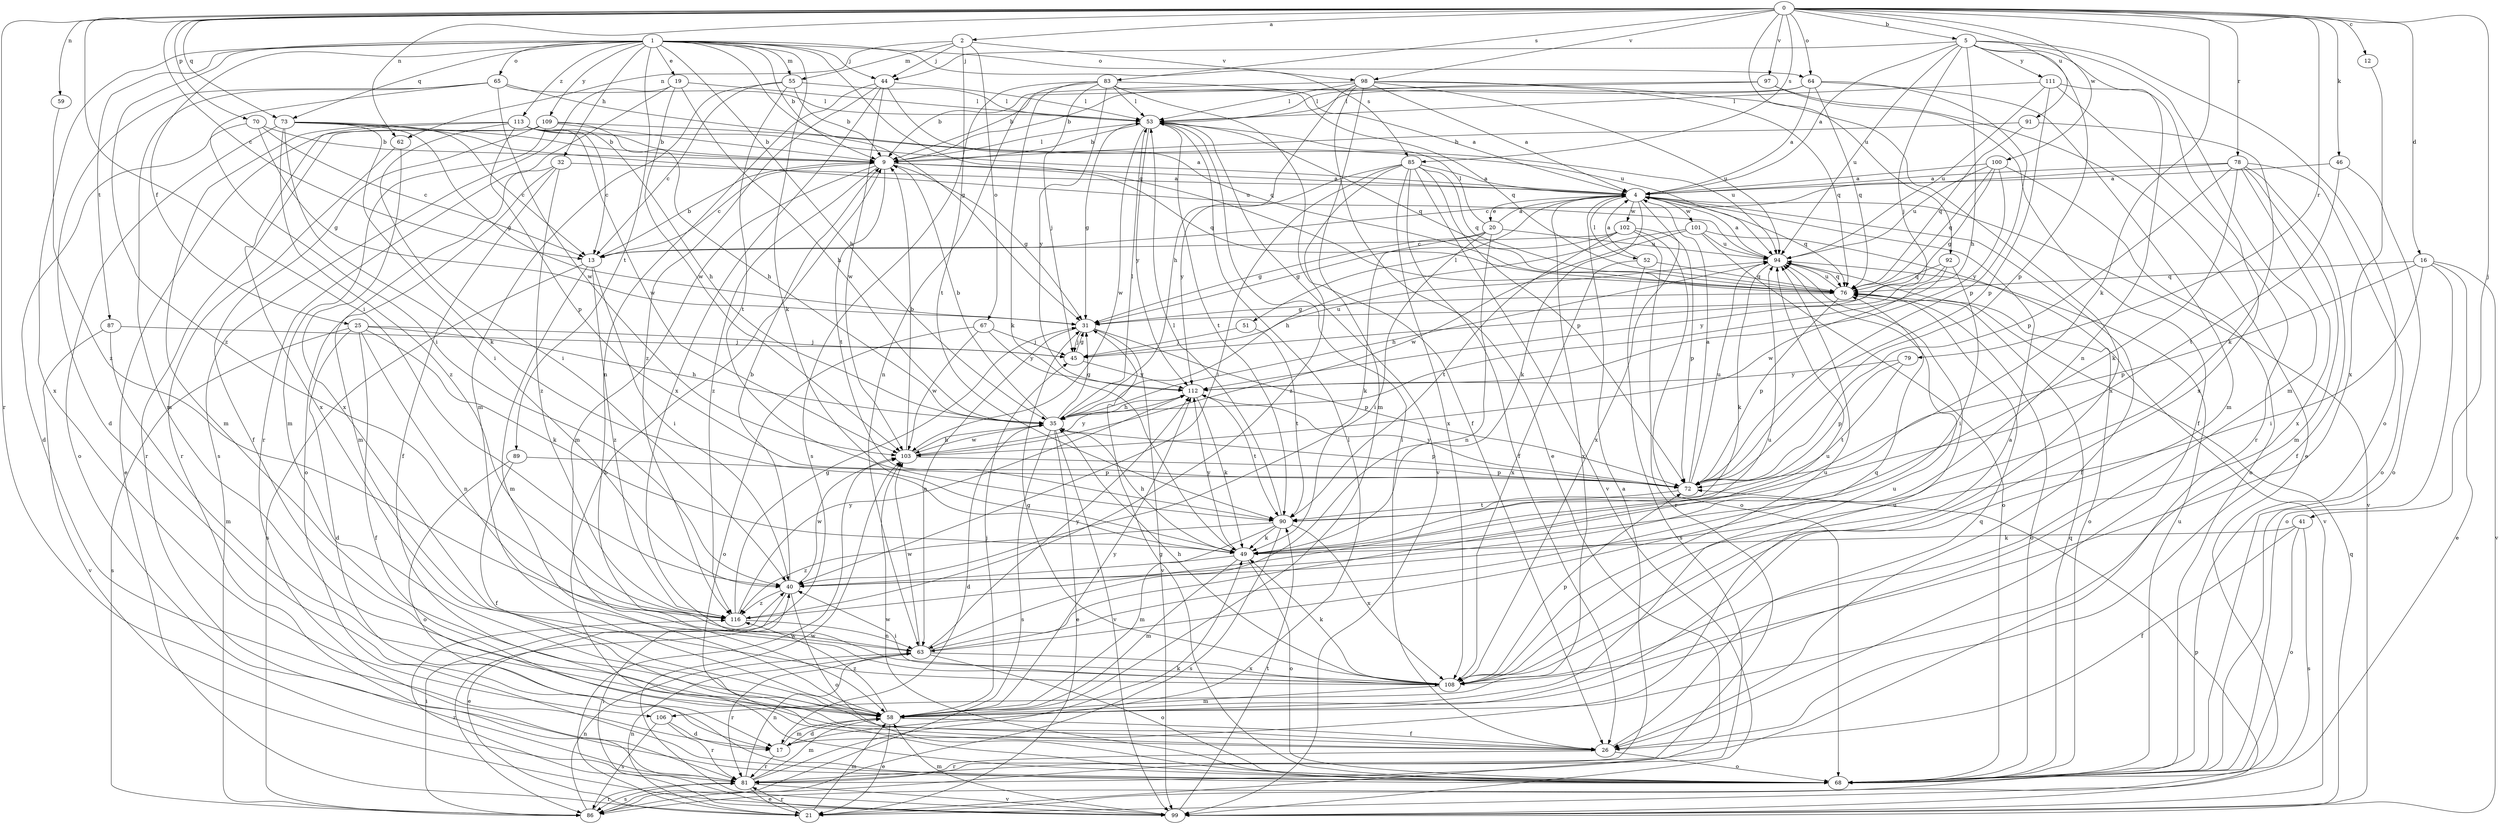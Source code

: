 strict digraph  {
0;
1;
2;
4;
5;
9;
12;
13;
16;
17;
19;
20;
21;
25;
26;
31;
32;
35;
40;
41;
44;
45;
46;
49;
51;
52;
53;
55;
58;
59;
62;
63;
64;
65;
67;
68;
70;
72;
73;
76;
78;
79;
81;
83;
85;
86;
87;
89;
90;
91;
92;
94;
97;
98;
99;
100;
101;
102;
103;
106;
108;
109;
111;
112;
113;
116;
0 -> 2  [label=a];
0 -> 5  [label=b];
0 -> 12  [label=c];
0 -> 13  [label=c];
0 -> 16  [label=d];
0 -> 40  [label=i];
0 -> 41  [label=j];
0 -> 46  [label=k];
0 -> 49  [label=k];
0 -> 59  [label=n];
0 -> 62  [label=n];
0 -> 64  [label=o];
0 -> 70  [label=p];
0 -> 73  [label=q];
0 -> 78  [label=r];
0 -> 79  [label=r];
0 -> 81  [label=r];
0 -> 83  [label=s];
0 -> 85  [label=s];
0 -> 91  [label=u];
0 -> 92  [label=u];
0 -> 97  [label=v];
0 -> 98  [label=v];
0 -> 100  [label=w];
1 -> 9  [label=b];
1 -> 19  [label=e];
1 -> 25  [label=f];
1 -> 31  [label=g];
1 -> 32  [label=h];
1 -> 35  [label=h];
1 -> 44  [label=j];
1 -> 49  [label=k];
1 -> 55  [label=m];
1 -> 64  [label=o];
1 -> 65  [label=o];
1 -> 73  [label=q];
1 -> 76  [label=q];
1 -> 85  [label=s];
1 -> 87  [label=t];
1 -> 89  [label=t];
1 -> 106  [label=x];
1 -> 109  [label=y];
1 -> 113  [label=z];
1 -> 116  [label=z];
2 -> 44  [label=j];
2 -> 55  [label=m];
2 -> 62  [label=n];
2 -> 67  [label=o];
2 -> 90  [label=t];
2 -> 98  [label=v];
4 -> 20  [label=e];
4 -> 26  [label=f];
4 -> 49  [label=k];
4 -> 51  [label=l];
4 -> 52  [label=l];
4 -> 76  [label=q];
4 -> 99  [label=v];
4 -> 101  [label=w];
4 -> 102  [label=w];
4 -> 106  [label=x];
4 -> 108  [label=x];
5 -> 4  [label=a];
5 -> 35  [label=h];
5 -> 44  [label=j];
5 -> 45  [label=j];
5 -> 58  [label=m];
5 -> 63  [label=n];
5 -> 68  [label=o];
5 -> 72  [label=p];
5 -> 94  [label=u];
5 -> 111  [label=y];
9 -> 4  [label=a];
9 -> 13  [label=c];
9 -> 31  [label=g];
9 -> 53  [label=l];
9 -> 58  [label=m];
9 -> 76  [label=q];
9 -> 90  [label=t];
9 -> 116  [label=z];
12 -> 108  [label=x];
13 -> 9  [label=b];
13 -> 40  [label=i];
13 -> 58  [label=m];
13 -> 86  [label=s];
13 -> 116  [label=z];
16 -> 21  [label=e];
16 -> 40  [label=i];
16 -> 68  [label=o];
16 -> 72  [label=p];
16 -> 76  [label=q];
16 -> 99  [label=v];
17 -> 53  [label=l];
17 -> 58  [label=m];
17 -> 81  [label=r];
17 -> 94  [label=u];
19 -> 35  [label=h];
19 -> 53  [label=l];
19 -> 81  [label=r];
19 -> 86  [label=s];
19 -> 103  [label=w];
20 -> 4  [label=a];
20 -> 31  [label=g];
20 -> 40  [label=i];
20 -> 49  [label=k];
20 -> 53  [label=l];
20 -> 63  [label=n];
20 -> 94  [label=u];
21 -> 58  [label=m];
21 -> 63  [label=n];
21 -> 81  [label=r];
21 -> 103  [label=w];
25 -> 17  [label=d];
25 -> 26  [label=f];
25 -> 35  [label=h];
25 -> 45  [label=j];
25 -> 49  [label=k];
25 -> 63  [label=n];
25 -> 86  [label=s];
26 -> 53  [label=l];
26 -> 68  [label=o];
26 -> 76  [label=q];
26 -> 81  [label=r];
31 -> 45  [label=j];
31 -> 63  [label=n];
31 -> 72  [label=p];
31 -> 99  [label=v];
32 -> 4  [label=a];
32 -> 26  [label=f];
32 -> 58  [label=m];
32 -> 68  [label=o];
32 -> 116  [label=z];
35 -> 9  [label=b];
35 -> 17  [label=d];
35 -> 21  [label=e];
35 -> 31  [label=g];
35 -> 53  [label=l];
35 -> 72  [label=p];
35 -> 86  [label=s];
35 -> 99  [label=v];
35 -> 103  [label=w];
40 -> 9  [label=b];
40 -> 21  [label=e];
40 -> 68  [label=o];
40 -> 103  [label=w];
40 -> 116  [label=z];
41 -> 26  [label=f];
41 -> 49  [label=k];
41 -> 68  [label=o];
41 -> 86  [label=s];
44 -> 53  [label=l];
44 -> 63  [label=n];
44 -> 76  [label=q];
44 -> 103  [label=w];
44 -> 108  [label=x];
44 -> 116  [label=z];
45 -> 31  [label=g];
45 -> 94  [label=u];
45 -> 112  [label=y];
46 -> 4  [label=a];
46 -> 68  [label=o];
46 -> 90  [label=t];
49 -> 35  [label=h];
49 -> 40  [label=i];
49 -> 58  [label=m];
49 -> 68  [label=o];
49 -> 112  [label=y];
51 -> 45  [label=j];
51 -> 90  [label=t];
52 -> 4  [label=a];
52 -> 76  [label=q];
52 -> 86  [label=s];
52 -> 108  [label=x];
53 -> 9  [label=b];
53 -> 31  [label=g];
53 -> 76  [label=q];
53 -> 90  [label=t];
53 -> 99  [label=v];
53 -> 103  [label=w];
53 -> 112  [label=y];
55 -> 9  [label=b];
55 -> 13  [label=c];
55 -> 53  [label=l];
55 -> 58  [label=m];
55 -> 90  [label=t];
58 -> 17  [label=d];
58 -> 21  [label=e];
58 -> 26  [label=f];
58 -> 45  [label=j];
58 -> 94  [label=u];
58 -> 112  [label=y];
58 -> 116  [label=z];
59 -> 116  [label=z];
62 -> 81  [label=r];
62 -> 108  [label=x];
63 -> 68  [label=o];
63 -> 76  [label=q];
63 -> 81  [label=r];
63 -> 94  [label=u];
63 -> 103  [label=w];
63 -> 108  [label=x];
63 -> 112  [label=y];
64 -> 4  [label=a];
64 -> 9  [label=b];
64 -> 53  [label=l];
64 -> 58  [label=m];
64 -> 72  [label=p];
64 -> 76  [label=q];
65 -> 17  [label=d];
65 -> 40  [label=i];
65 -> 53  [label=l];
65 -> 58  [label=m];
65 -> 94  [label=u];
65 -> 103  [label=w];
67 -> 45  [label=j];
67 -> 68  [label=o];
67 -> 103  [label=w];
67 -> 112  [label=y];
68 -> 9  [label=b];
68 -> 31  [label=g];
68 -> 76  [label=q];
68 -> 94  [label=u];
68 -> 103  [label=w];
70 -> 9  [label=b];
70 -> 13  [label=c];
70 -> 17  [label=d];
70 -> 31  [label=g];
72 -> 4  [label=a];
72 -> 90  [label=t];
72 -> 94  [label=u];
72 -> 112  [label=y];
73 -> 9  [label=b];
73 -> 13  [label=c];
73 -> 31  [label=g];
73 -> 40  [label=i];
73 -> 49  [label=k];
73 -> 68  [label=o];
73 -> 94  [label=u];
73 -> 116  [label=z];
76 -> 31  [label=g];
76 -> 68  [label=o];
76 -> 72  [label=p];
76 -> 94  [label=u];
78 -> 4  [label=a];
78 -> 13  [label=c];
78 -> 26  [label=f];
78 -> 49  [label=k];
78 -> 58  [label=m];
78 -> 68  [label=o];
78 -> 72  [label=p];
78 -> 108  [label=x];
79 -> 72  [label=p];
79 -> 90  [label=t];
79 -> 112  [label=y];
81 -> 4  [label=a];
81 -> 21  [label=e];
81 -> 49  [label=k];
81 -> 58  [label=m];
81 -> 63  [label=n];
81 -> 86  [label=s];
81 -> 99  [label=v];
83 -> 4  [label=a];
83 -> 26  [label=f];
83 -> 45  [label=j];
83 -> 49  [label=k];
83 -> 53  [label=l];
83 -> 63  [label=n];
83 -> 76  [label=q];
83 -> 86  [label=s];
83 -> 112  [label=y];
85 -> 4  [label=a];
85 -> 26  [label=f];
85 -> 40  [label=i];
85 -> 72  [label=p];
85 -> 76  [label=q];
85 -> 99  [label=v];
85 -> 108  [label=x];
85 -> 112  [label=y];
85 -> 116  [label=z];
86 -> 40  [label=i];
86 -> 63  [label=n];
86 -> 81  [label=r];
87 -> 45  [label=j];
87 -> 58  [label=m];
87 -> 99  [label=v];
89 -> 26  [label=f];
89 -> 68  [label=o];
89 -> 72  [label=p];
90 -> 49  [label=k];
90 -> 53  [label=l];
90 -> 58  [label=m];
90 -> 86  [label=s];
90 -> 108  [label=x];
90 -> 116  [label=z];
91 -> 9  [label=b];
91 -> 49  [label=k];
91 -> 76  [label=q];
92 -> 40  [label=i];
92 -> 76  [label=q];
92 -> 103  [label=w];
92 -> 112  [label=y];
94 -> 4  [label=a];
94 -> 35  [label=h];
94 -> 49  [label=k];
94 -> 68  [label=o];
94 -> 76  [label=q];
97 -> 9  [label=b];
97 -> 21  [label=e];
97 -> 26  [label=f];
97 -> 53  [label=l];
98 -> 4  [label=a];
98 -> 9  [label=b];
98 -> 21  [label=e];
98 -> 35  [label=h];
98 -> 53  [label=l];
98 -> 58  [label=m];
98 -> 76  [label=q];
98 -> 94  [label=u];
98 -> 108  [label=x];
99 -> 40  [label=i];
99 -> 58  [label=m];
99 -> 72  [label=p];
99 -> 76  [label=q];
99 -> 90  [label=t];
99 -> 103  [label=w];
99 -> 116  [label=z];
100 -> 4  [label=a];
100 -> 31  [label=g];
100 -> 68  [label=o];
100 -> 76  [label=q];
100 -> 94  [label=u];
100 -> 112  [label=y];
101 -> 35  [label=h];
101 -> 68  [label=o];
101 -> 94  [label=u];
101 -> 99  [label=v];
101 -> 103  [label=w];
102 -> 13  [label=c];
102 -> 31  [label=g];
102 -> 68  [label=o];
102 -> 72  [label=p];
102 -> 81  [label=r];
102 -> 90  [label=t];
103 -> 9  [label=b];
103 -> 35  [label=h];
103 -> 72  [label=p];
103 -> 112  [label=y];
106 -> 17  [label=d];
106 -> 81  [label=r];
106 -> 86  [label=s];
108 -> 4  [label=a];
108 -> 31  [label=g];
108 -> 35  [label=h];
108 -> 40  [label=i];
108 -> 49  [label=k];
108 -> 58  [label=m];
108 -> 72  [label=p];
108 -> 94  [label=u];
109 -> 9  [label=b];
109 -> 21  [label=e];
109 -> 26  [label=f];
109 -> 35  [label=h];
109 -> 58  [label=m];
109 -> 81  [label=r];
109 -> 94  [label=u];
111 -> 53  [label=l];
111 -> 72  [label=p];
111 -> 81  [label=r];
111 -> 94  [label=u];
111 -> 108  [label=x];
112 -> 35  [label=h];
112 -> 49  [label=k];
112 -> 90  [label=t];
113 -> 4  [label=a];
113 -> 9  [label=b];
113 -> 13  [label=c];
113 -> 35  [label=h];
113 -> 40  [label=i];
113 -> 58  [label=m];
113 -> 72  [label=p];
113 -> 103  [label=w];
113 -> 108  [label=x];
116 -> 31  [label=g];
116 -> 63  [label=n];
116 -> 94  [label=u];
116 -> 112  [label=y];
}
